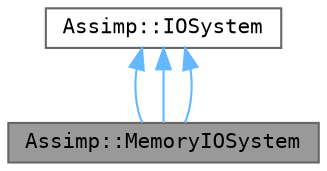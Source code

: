 digraph "Assimp::MemoryIOSystem"
{
 // LATEX_PDF_SIZE
  bgcolor="transparent";
  edge [fontname=Terminal,fontsize=10,labelfontname=Helvetica,labelfontsize=10];
  node [fontname=Terminal,fontsize=10,shape=box,height=0.2,width=0.4];
  Node1 [label="Assimp::MemoryIOSystem",height=0.2,width=0.4,color="gray40", fillcolor="grey60", style="filled", fontcolor="black",tooltip="Dummy IO system to read from a memory buffer."];
  Node2 -> Node1 [dir="back",color="steelblue1",style="solid"];
  Node2 [label="Assimp::IOSystem",height=0.2,width=0.4,color="gray40", fillcolor="white", style="filled",URL="$class_assimp_1_1_i_o_system.html",tooltip="CPP-API: Interface to the file system."];
  Node2 -> Node1 [dir="back",color="steelblue1",style="solid"];
  Node2 -> Node1 [dir="back",color="steelblue1",style="solid"];
}
